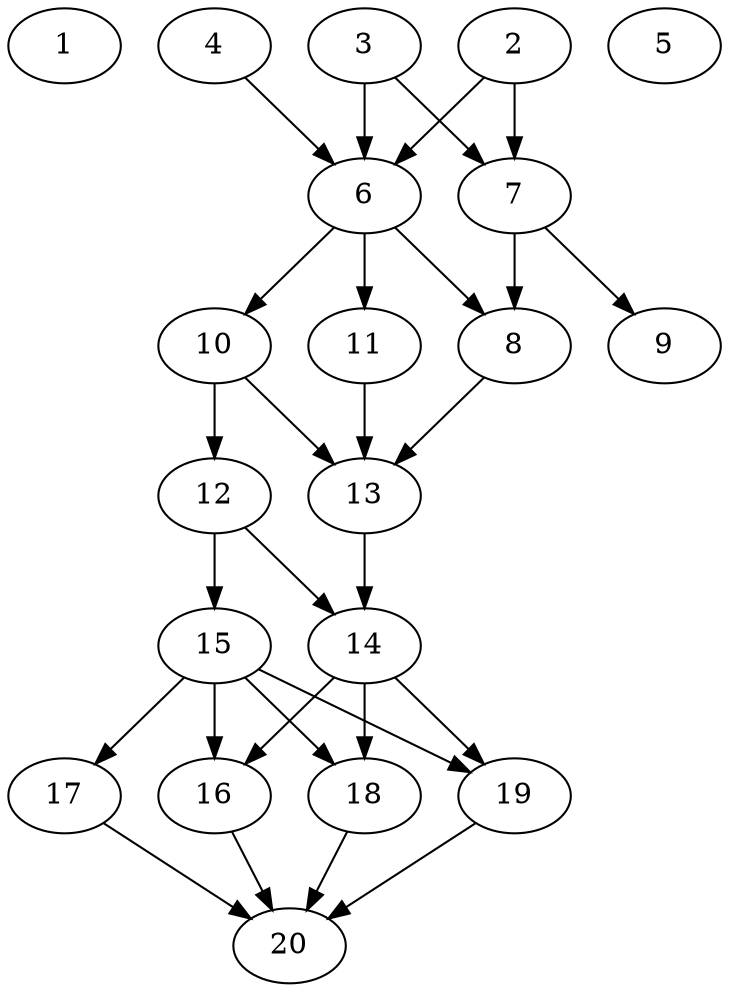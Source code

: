 // DAG automatically generated by daggen at Tue Jul 23 14:31:37 2019
// ./daggen --dot -n 20 --ccr 0.3 --fat 0.5 --regular 0.5 --density 0.8 --mindata 5242880 --maxdata 52428800 
digraph G {
  1 [size="49466027", alpha="0.12", expect_size="14839808"] 
  2 [size="25675093", alpha="0.19", expect_size="7702528"] 
  2 -> 6 [size ="7702528"]
  2 -> 7 [size ="7702528"]
  3 [size="148159147", alpha="0.13", expect_size="44447744"] 
  3 -> 6 [size ="44447744"]
  3 -> 7 [size ="44447744"]
  4 [size="61143040", alpha="0.04", expect_size="18342912"] 
  4 -> 6 [size ="18342912"]
  5 [size="23920640", alpha="0.17", expect_size="7176192"] 
  6 [size="91712853", alpha="0.18", expect_size="27513856"] 
  6 -> 8 [size ="27513856"]
  6 -> 10 [size ="27513856"]
  6 -> 11 [size ="27513856"]
  7 [size="147544747", alpha="0.19", expect_size="44263424"] 
  7 -> 8 [size ="44263424"]
  7 -> 9 [size ="44263424"]
  8 [size="122545493", alpha="0.03", expect_size="36763648"] 
  8 -> 13 [size ="36763648"]
  9 [size="96211627", alpha="0.16", expect_size="28863488"] 
  10 [size="109431467", alpha="0.07", expect_size="32829440"] 
  10 -> 12 [size ="32829440"]
  10 -> 13 [size ="32829440"]
  11 [size="57180160", alpha="0.18", expect_size="17154048"] 
  11 -> 13 [size ="17154048"]
  12 [size="153483947", alpha="0.01", expect_size="46045184"] 
  12 -> 14 [size ="46045184"]
  12 -> 15 [size ="46045184"]
  13 [size="146715307", alpha="0.16", expect_size="44014592"] 
  13 -> 14 [size ="44014592"]
  14 [size="87828480", alpha="0.13", expect_size="26348544"] 
  14 -> 16 [size ="26348544"]
  14 -> 18 [size ="26348544"]
  14 -> 19 [size ="26348544"]
  15 [size="118418773", alpha="0.06", expect_size="35525632"] 
  15 -> 16 [size ="35525632"]
  15 -> 17 [size ="35525632"]
  15 -> 18 [size ="35525632"]
  15 -> 19 [size ="35525632"]
  16 [size="95924907", alpha="0.19", expect_size="28777472"] 
  16 -> 20 [size ="28777472"]
  17 [size="77864960", alpha="0.13", expect_size="23359488"] 
  17 -> 20 [size ="23359488"]
  18 [size="70761813", alpha="0.06", expect_size="21228544"] 
  18 -> 20 [size ="21228544"]
  19 [size="93224960", alpha="0.02", expect_size="27967488"] 
  19 -> 20 [size ="27967488"]
  20 [size="65430187", alpha="0.00", expect_size="19629056"] 
}
